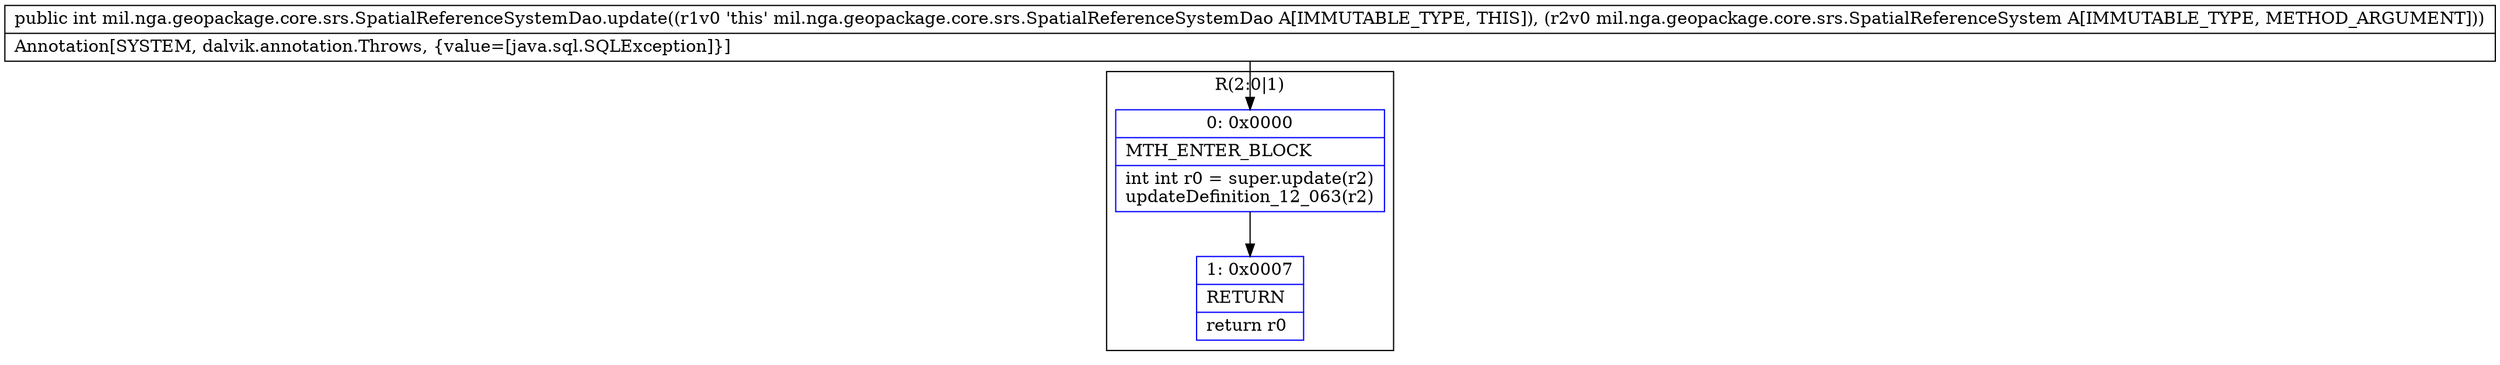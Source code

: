 digraph "CFG formil.nga.geopackage.core.srs.SpatialReferenceSystemDao.update(Lmil\/nga\/geopackage\/core\/srs\/SpatialReferenceSystem;)I" {
subgraph cluster_Region_1000658578 {
label = "R(2:0|1)";
node [shape=record,color=blue];
Node_0 [shape=record,label="{0\:\ 0x0000|MTH_ENTER_BLOCK\l|int int r0 = super.update(r2)\lupdateDefinition_12_063(r2)\l}"];
Node_1 [shape=record,label="{1\:\ 0x0007|RETURN\l|return r0\l}"];
}
MethodNode[shape=record,label="{public int mil.nga.geopackage.core.srs.SpatialReferenceSystemDao.update((r1v0 'this' mil.nga.geopackage.core.srs.SpatialReferenceSystemDao A[IMMUTABLE_TYPE, THIS]), (r2v0 mil.nga.geopackage.core.srs.SpatialReferenceSystem A[IMMUTABLE_TYPE, METHOD_ARGUMENT]))  | Annotation[SYSTEM, dalvik.annotation.Throws, \{value=[java.sql.SQLException]\}]\l}"];
MethodNode -> Node_0;
Node_0 -> Node_1;
}

